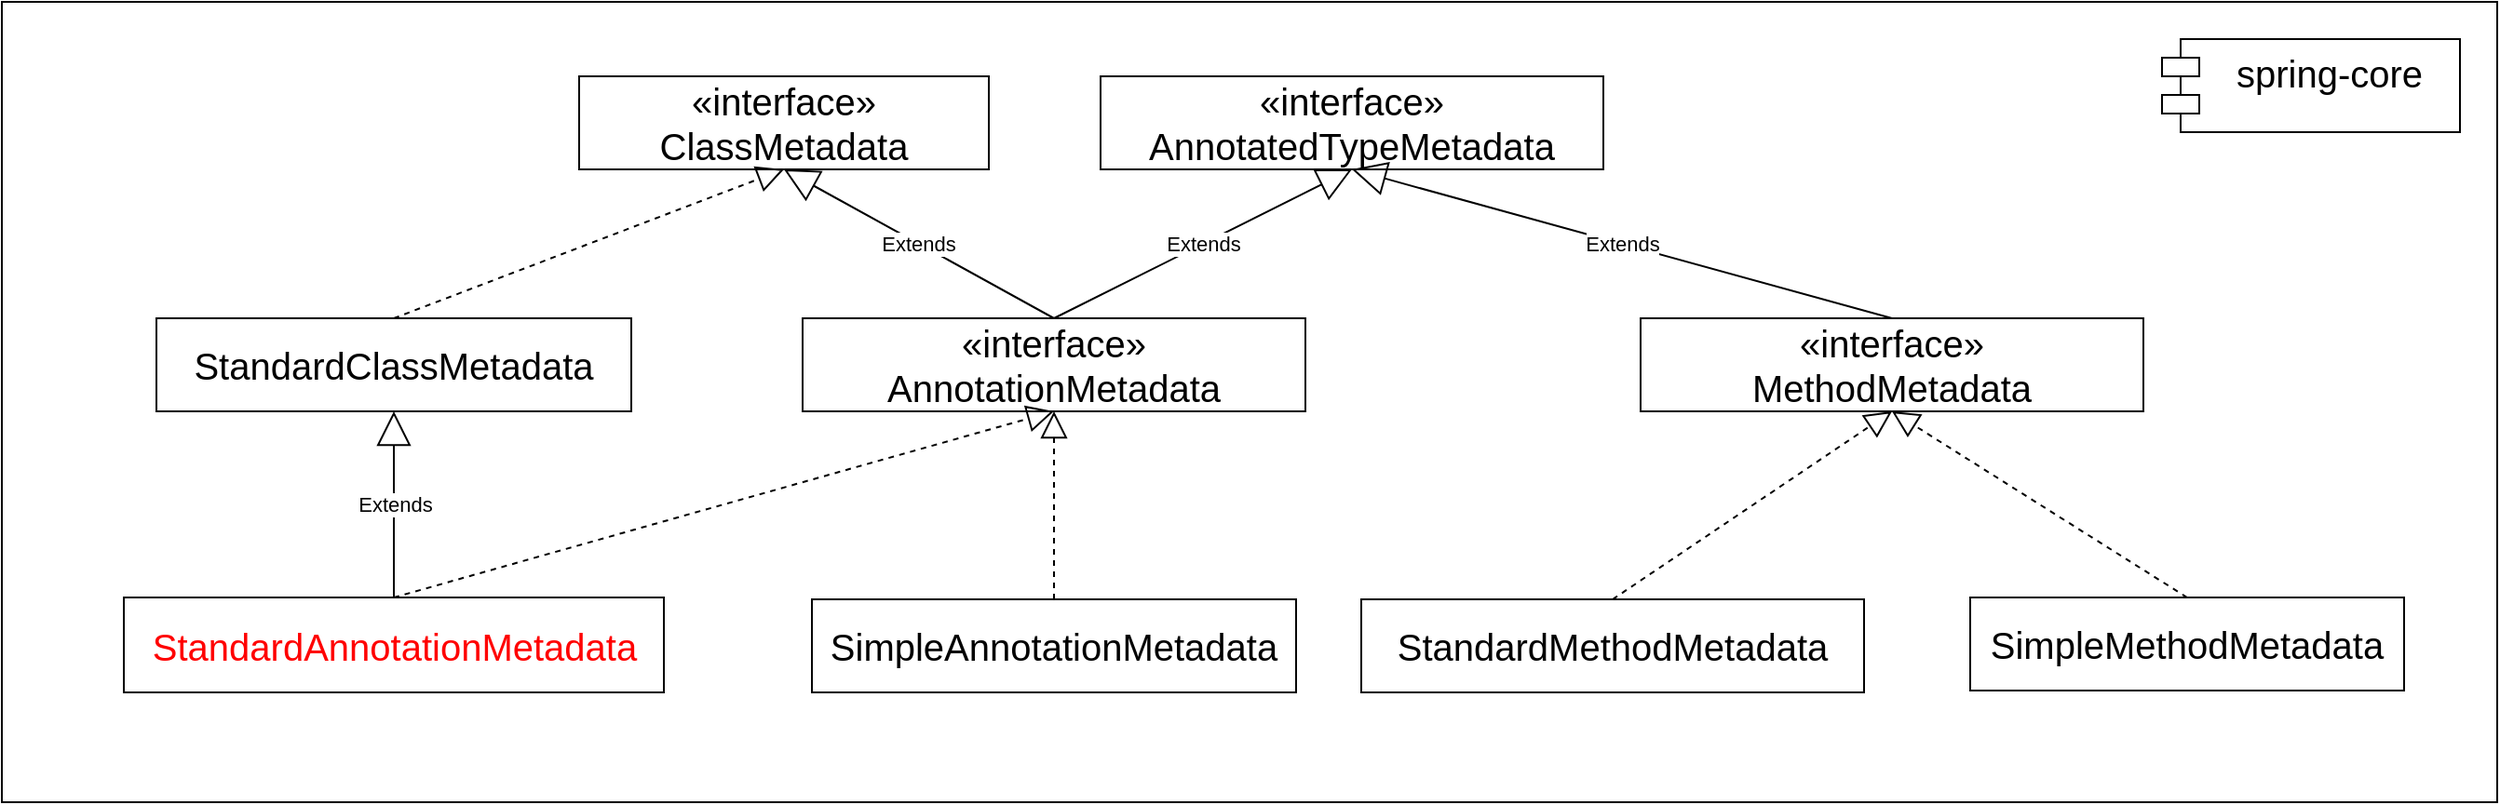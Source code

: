 <mxfile version="26.0.4">
  <diagram name="第 1 页" id="A2wYnKDMZFF023bxGnZ8">
    <mxGraphModel dx="860" dy="993" grid="1" gridSize="10" guides="1" tooltips="1" connect="1" arrows="1" fold="1" page="1" pageScale="1" pageWidth="827" pageHeight="1169" math="0" shadow="0">
      <root>
        <mxCell id="0" />
        <mxCell id="1" parent="0" />
        <mxCell id="lc5mf7nCTQjh2SExQ85K-13" value="" style="rounded=0;whiteSpace=wrap;html=1;" vertex="1" parent="1">
          <mxGeometry x="990" y="20" width="1340" height="430" as="geometry" />
        </mxCell>
        <mxCell id="1i7iyDztXm2SfSE6uJK3-1" value="«interface»&lt;br&gt;ClassMetadata" style="html=1;whiteSpace=wrap;fontSize=20;fontStyle=0" parent="1" vertex="1">
          <mxGeometry x="1300" y="60" width="220" height="50" as="geometry" />
        </mxCell>
        <mxCell id="1i7iyDztXm2SfSE6uJK3-2" value="SimpleAnnotationMetadata" style="html=1;whiteSpace=wrap;fontSize=20;" parent="1" vertex="1">
          <mxGeometry x="1425" y="341" width="260" height="50" as="geometry" />
        </mxCell>
        <mxCell id="1i7iyDztXm2SfSE6uJK3-4" value="«interface»&lt;br&gt;AnnotatedTypeMetadata" style="html=1;whiteSpace=wrap;fontSize=20;fontStyle=0" parent="1" vertex="1">
          <mxGeometry x="1580" y="60" width="270" height="50" as="geometry" />
        </mxCell>
        <mxCell id="1i7iyDztXm2SfSE6uJK3-9" value="StandardMethodMetadata" style="html=1;whiteSpace=wrap;fontSize=20;verticalAlign=middle;align=center;" parent="1" vertex="1">
          <mxGeometry x="1720" y="341" width="270" height="50" as="geometry" />
        </mxCell>
        <mxCell id="1i7iyDztXm2SfSE6uJK3-13" value="StandardAnnotationMetadata" style="html=1;whiteSpace=wrap;fontSize=20;verticalAlign=middle;align=center;fontColor=#FF0000;" parent="1" vertex="1">
          <mxGeometry x="1055.5" y="340" width="290" height="51" as="geometry" />
        </mxCell>
        <mxCell id="1i7iyDztXm2SfSE6uJK3-22" value="SimpleMethodMetadata" style="html=1;whiteSpace=wrap;fontSize=20;verticalAlign=middle;" parent="1" vertex="1">
          <mxGeometry x="2047" y="340" width="233" height="50" as="geometry" />
        </mxCell>
        <mxCell id="1i7iyDztXm2SfSE6uJK3-25" value="StandardClassMetadata" style="html=1;whiteSpace=wrap;fontSize=20;" parent="1" vertex="1">
          <mxGeometry x="1073" y="190" width="255" height="50" as="geometry" />
        </mxCell>
        <mxCell id="lc5mf7nCTQjh2SExQ85K-1" value="«interface»&lt;br&gt;AnnotationMetadata" style="html=1;whiteSpace=wrap;fontSize=20;fontStyle=0" vertex="1" parent="1">
          <mxGeometry x="1420" y="190" width="270" height="50" as="geometry" />
        </mxCell>
        <mxCell id="lc5mf7nCTQjh2SExQ85K-2" value="Extends" style="endArrow=block;endSize=16;endFill=0;html=1;rounded=0;exitX=0.5;exitY=0;exitDx=0;exitDy=0;entryX=0.5;entryY=1;entryDx=0;entryDy=0;" edge="1" parent="1" source="lc5mf7nCTQjh2SExQ85K-1" target="1i7iyDztXm2SfSE6uJK3-4">
          <mxGeometry width="160" relative="1" as="geometry">
            <mxPoint x="1710" y="290" as="sourcePoint" />
            <mxPoint x="1870" y="290" as="targetPoint" />
          </mxGeometry>
        </mxCell>
        <mxCell id="lc5mf7nCTQjh2SExQ85K-3" value="Extends" style="endArrow=block;endSize=16;endFill=0;html=1;rounded=0;exitX=0.5;exitY=0;exitDx=0;exitDy=0;entryX=0.5;entryY=1;entryDx=0;entryDy=0;" edge="1" parent="1" source="lc5mf7nCTQjh2SExQ85K-1" target="1i7iyDztXm2SfSE6uJK3-1">
          <mxGeometry width="160" relative="1" as="geometry">
            <mxPoint x="1290" y="180" as="sourcePoint" />
            <mxPoint x="1450" y="180" as="targetPoint" />
          </mxGeometry>
        </mxCell>
        <mxCell id="lc5mf7nCTQjh2SExQ85K-4" value="" style="endArrow=block;dashed=1;endFill=0;endSize=12;html=1;rounded=0;exitX=0.5;exitY=0;exitDx=0;exitDy=0;entryX=0.5;entryY=1;entryDx=0;entryDy=0;" edge="1" parent="1" source="1i7iyDztXm2SfSE6uJK3-2" target="lc5mf7nCTQjh2SExQ85K-1">
          <mxGeometry width="160" relative="1" as="geometry">
            <mxPoint x="1290" y="460" as="sourcePoint" />
            <mxPoint x="1450" y="460" as="targetPoint" />
          </mxGeometry>
        </mxCell>
        <mxCell id="lc5mf7nCTQjh2SExQ85K-5" value="" style="endArrow=block;dashed=1;endFill=0;endSize=12;html=1;rounded=0;exitX=0.5;exitY=0;exitDx=0;exitDy=0;entryX=0.5;entryY=1;entryDx=0;entryDy=0;" edge="1" parent="1" source="1i7iyDztXm2SfSE6uJK3-13" target="lc5mf7nCTQjh2SExQ85K-1">
          <mxGeometry width="160" relative="1" as="geometry">
            <mxPoint x="1540" y="470" as="sourcePoint" />
            <mxPoint x="1700" y="470" as="targetPoint" />
          </mxGeometry>
        </mxCell>
        <mxCell id="lc5mf7nCTQjh2SExQ85K-6" value="" style="endArrow=block;dashed=1;endFill=0;endSize=12;html=1;rounded=0;exitX=0.5;exitY=0;exitDx=0;exitDy=0;entryX=0.5;entryY=1;entryDx=0;entryDy=0;" edge="1" parent="1" source="1i7iyDztXm2SfSE6uJK3-25" target="1i7iyDztXm2SfSE6uJK3-1">
          <mxGeometry width="160" relative="1" as="geometry">
            <mxPoint x="1140" y="130" as="sourcePoint" />
            <mxPoint x="1300" y="130" as="targetPoint" />
          </mxGeometry>
        </mxCell>
        <mxCell id="lc5mf7nCTQjh2SExQ85K-7" value="Extends" style="endArrow=block;endSize=16;endFill=0;html=1;rounded=0;exitX=0.5;exitY=0;exitDx=0;exitDy=0;entryX=0.5;entryY=1;entryDx=0;entryDy=0;" edge="1" parent="1" source="1i7iyDztXm2SfSE6uJK3-13" target="1i7iyDztXm2SfSE6uJK3-25">
          <mxGeometry width="160" relative="1" as="geometry">
            <mxPoint x="1360" y="400" as="sourcePoint" />
            <mxPoint x="1520" y="400" as="targetPoint" />
          </mxGeometry>
        </mxCell>
        <mxCell id="lc5mf7nCTQjh2SExQ85K-9" value="«interface»&lt;br&gt;MethodMetadata" style="html=1;whiteSpace=wrap;fontSize=20;fontStyle=0" vertex="1" parent="1">
          <mxGeometry x="1870" y="190" width="270" height="50" as="geometry" />
        </mxCell>
        <mxCell id="lc5mf7nCTQjh2SExQ85K-10" value="Extends" style="endArrow=block;endSize=16;endFill=0;html=1;rounded=0;exitX=0.5;exitY=0;exitDx=0;exitDy=0;entryX=0.5;entryY=1;entryDx=0;entryDy=0;" edge="1" parent="1" source="lc5mf7nCTQjh2SExQ85K-9" target="1i7iyDztXm2SfSE6uJK3-4">
          <mxGeometry width="160" relative="1" as="geometry">
            <mxPoint x="2120" y="140" as="sourcePoint" />
            <mxPoint x="2280" y="140" as="targetPoint" />
          </mxGeometry>
        </mxCell>
        <mxCell id="lc5mf7nCTQjh2SExQ85K-11" value="" style="endArrow=block;dashed=1;endFill=0;endSize=12;html=1;rounded=0;exitX=0.5;exitY=0;exitDx=0;exitDy=0;entryX=0.5;entryY=1;entryDx=0;entryDy=0;" edge="1" parent="1" source="1i7iyDztXm2SfSE6uJK3-9" target="lc5mf7nCTQjh2SExQ85K-9">
          <mxGeometry width="160" relative="1" as="geometry">
            <mxPoint x="1730" y="290" as="sourcePoint" />
            <mxPoint x="1890" y="290" as="targetPoint" />
          </mxGeometry>
        </mxCell>
        <mxCell id="lc5mf7nCTQjh2SExQ85K-12" value="" style="endArrow=block;dashed=1;endFill=0;endSize=12;html=1;rounded=0;exitX=0.5;exitY=0;exitDx=0;exitDy=0;entryX=0.5;entryY=1;entryDx=0;entryDy=0;" edge="1" parent="1" source="1i7iyDztXm2SfSE6uJK3-22" target="lc5mf7nCTQjh2SExQ85K-9">
          <mxGeometry width="160" relative="1" as="geometry">
            <mxPoint x="2240" y="290" as="sourcePoint" />
            <mxPoint x="2400" y="290" as="targetPoint" />
          </mxGeometry>
        </mxCell>
        <mxCell id="lc5mf7nCTQjh2SExQ85K-15" value="spring-core" style="shape=module;align=left;spacingLeft=20;align=center;verticalAlign=top;whiteSpace=wrap;html=1;fontSize=20;" vertex="1" parent="1">
          <mxGeometry x="2150" y="40" width="160" height="50" as="geometry" />
        </mxCell>
      </root>
    </mxGraphModel>
  </diagram>
</mxfile>
